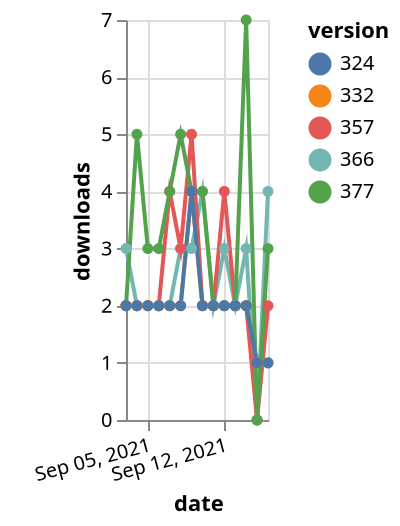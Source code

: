 {"$schema": "https://vega.github.io/schema/vega-lite/v5.json", "description": "A simple bar chart with embedded data.", "data": {"values": [{"date": "2021-09-03", "total": 3143, "delta": 3, "version": "366"}, {"date": "2021-09-04", "total": 3145, "delta": 2, "version": "366"}, {"date": "2021-09-05", "total": 3147, "delta": 2, "version": "366"}, {"date": "2021-09-06", "total": 3149, "delta": 2, "version": "366"}, {"date": "2021-09-07", "total": 3151, "delta": 2, "version": "366"}, {"date": "2021-09-08", "total": 3154, "delta": 3, "version": "366"}, {"date": "2021-09-09", "total": 3157, "delta": 3, "version": "366"}, {"date": "2021-09-10", "total": 3161, "delta": 4, "version": "366"}, {"date": "2021-09-11", "total": 3163, "delta": 2, "version": "366"}, {"date": "2021-09-12", "total": 3166, "delta": 3, "version": "366"}, {"date": "2021-09-13", "total": 3168, "delta": 2, "version": "366"}, {"date": "2021-09-14", "total": 3171, "delta": 3, "version": "366"}, {"date": "2021-09-15", "total": 3171, "delta": 0, "version": "366"}, {"date": "2021-09-16", "total": 3175, "delta": 4, "version": "366"}, {"date": "2021-09-03", "total": 3715, "delta": 2, "version": "357"}, {"date": "2021-09-04", "total": 3717, "delta": 2, "version": "357"}, {"date": "2021-09-05", "total": 3719, "delta": 2, "version": "357"}, {"date": "2021-09-06", "total": 3721, "delta": 2, "version": "357"}, {"date": "2021-09-07", "total": 3725, "delta": 4, "version": "357"}, {"date": "2021-09-08", "total": 3728, "delta": 3, "version": "357"}, {"date": "2021-09-09", "total": 3733, "delta": 5, "version": "357"}, {"date": "2021-09-10", "total": 3735, "delta": 2, "version": "357"}, {"date": "2021-09-11", "total": 3737, "delta": 2, "version": "357"}, {"date": "2021-09-12", "total": 3741, "delta": 4, "version": "357"}, {"date": "2021-09-13", "total": 3743, "delta": 2, "version": "357"}, {"date": "2021-09-14", "total": 3745, "delta": 2, "version": "357"}, {"date": "2021-09-15", "total": 3745, "delta": 0, "version": "357"}, {"date": "2021-09-16", "total": 3747, "delta": 2, "version": "357"}, {"date": "2021-09-03", "total": 2854, "delta": 2, "version": "332"}, {"date": "2021-09-04", "total": 2856, "delta": 2, "version": "332"}, {"date": "2021-09-05", "total": 2858, "delta": 2, "version": "332"}, {"date": "2021-09-06", "total": 2860, "delta": 2, "version": "332"}, {"date": "2021-09-07", "total": 2862, "delta": 2, "version": "332"}, {"date": "2021-09-08", "total": 2864, "delta": 2, "version": "332"}, {"date": "2021-09-09", "total": 2868, "delta": 4, "version": "332"}, {"date": "2021-09-10", "total": 2870, "delta": 2, "version": "332"}, {"date": "2021-09-11", "total": 2872, "delta": 2, "version": "332"}, {"date": "2021-09-12", "total": 2874, "delta": 2, "version": "332"}, {"date": "2021-09-13", "total": 2876, "delta": 2, "version": "332"}, {"date": "2021-09-14", "total": 2878, "delta": 2, "version": "332"}, {"date": "2021-09-15", "total": 2879, "delta": 1, "version": "332"}, {"date": "2021-09-16", "total": 2880, "delta": 1, "version": "332"}, {"date": "2021-09-03", "total": 2661, "delta": 2, "version": "377"}, {"date": "2021-09-04", "total": 2666, "delta": 5, "version": "377"}, {"date": "2021-09-05", "total": 2669, "delta": 3, "version": "377"}, {"date": "2021-09-06", "total": 2672, "delta": 3, "version": "377"}, {"date": "2021-09-07", "total": 2676, "delta": 4, "version": "377"}, {"date": "2021-09-08", "total": 2681, "delta": 5, "version": "377"}, {"date": "2021-09-09", "total": 2685, "delta": 4, "version": "377"}, {"date": "2021-09-10", "total": 2689, "delta": 4, "version": "377"}, {"date": "2021-09-11", "total": 2691, "delta": 2, "version": "377"}, {"date": "2021-09-12", "total": 2693, "delta": 2, "version": "377"}, {"date": "2021-09-13", "total": 2695, "delta": 2, "version": "377"}, {"date": "2021-09-14", "total": 2702, "delta": 7, "version": "377"}, {"date": "2021-09-15", "total": 2702, "delta": 0, "version": "377"}, {"date": "2021-09-16", "total": 2705, "delta": 3, "version": "377"}, {"date": "2021-09-03", "total": 2547, "delta": 2, "version": "324"}, {"date": "2021-09-04", "total": 2549, "delta": 2, "version": "324"}, {"date": "2021-09-05", "total": 2551, "delta": 2, "version": "324"}, {"date": "2021-09-06", "total": 2553, "delta": 2, "version": "324"}, {"date": "2021-09-07", "total": 2555, "delta": 2, "version": "324"}, {"date": "2021-09-08", "total": 2557, "delta": 2, "version": "324"}, {"date": "2021-09-09", "total": 2561, "delta": 4, "version": "324"}, {"date": "2021-09-10", "total": 2563, "delta": 2, "version": "324"}, {"date": "2021-09-11", "total": 2565, "delta": 2, "version": "324"}, {"date": "2021-09-12", "total": 2567, "delta": 2, "version": "324"}, {"date": "2021-09-13", "total": 2569, "delta": 2, "version": "324"}, {"date": "2021-09-14", "total": 2571, "delta": 2, "version": "324"}, {"date": "2021-09-15", "total": 2572, "delta": 1, "version": "324"}, {"date": "2021-09-16", "total": 2573, "delta": 1, "version": "324"}]}, "width": "container", "mark": {"type": "line", "point": {"filled": true}}, "encoding": {"x": {"field": "date", "type": "temporal", "timeUnit": "yearmonthdate", "title": "date", "axis": {"labelAngle": -15}}, "y": {"field": "delta", "type": "quantitative", "title": "downloads"}, "color": {"field": "version", "type": "nominal"}, "tooltip": {"field": "delta"}}}